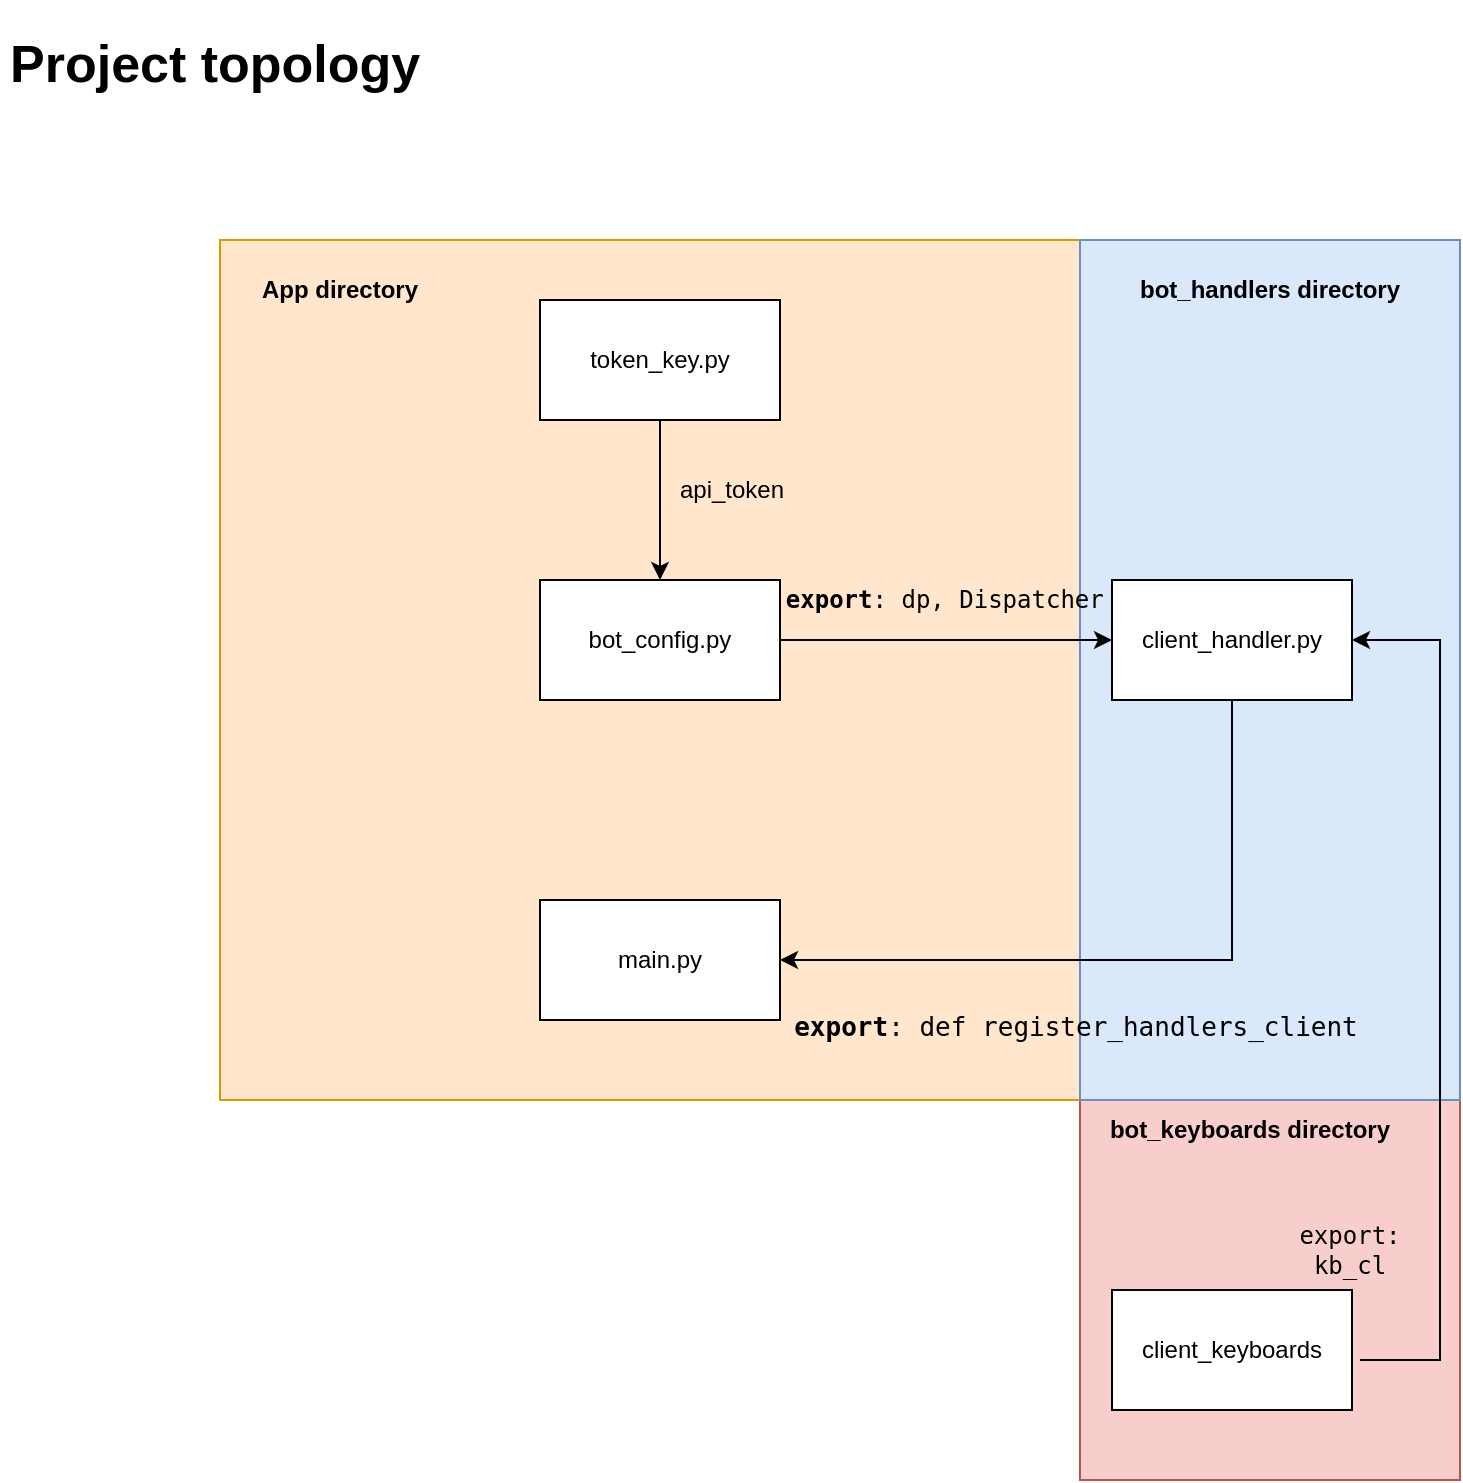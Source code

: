 <mxfile version="20.8.20" type="device" pages="2"><diagram id="xqX_B2Dt7TLDsERHjGDc" name="Topology"><mxGraphModel dx="1195" dy="630" grid="1" gridSize="10" guides="1" tooltips="1" connect="1" arrows="1" fold="1" page="1" pageScale="1" pageWidth="827" pageHeight="1169" math="0" shadow="0"><root><mxCell id="0"/><mxCell id="1" parent="0"/><mxCell id="aFtjL0zMwT7SSI4-uplQ-26" value="" style="whiteSpace=wrap;html=1;aspect=fixed;fillColor=#f8cecc;strokeColor=#b85450;" vertex="1" parent="1"><mxGeometry x="550" y="550" width="190" height="190" as="geometry"/></mxCell><mxCell id="aFtjL0zMwT7SSI4-uplQ-6" value="" style="whiteSpace=wrap;html=1;aspect=fixed;fillColor=#ffe6cc;strokeColor=#d79b00;" vertex="1" parent="1"><mxGeometry x="120" y="120" width="430" height="430" as="geometry"/></mxCell><mxCell id="aFtjL0zMwT7SSI4-uplQ-5" value="" style="rounded=0;whiteSpace=wrap;html=1;fillColor=#dae8fc;strokeColor=#6c8ebf;" vertex="1" parent="1"><mxGeometry x="550" y="120" width="190" height="430" as="geometry"/></mxCell><mxCell id="2YBj-5BJ0CMJ4OQg-bBG-1" value="main.py" style="rounded=0;whiteSpace=wrap;html=1;" parent="1" vertex="1"><mxGeometry x="280" y="450" width="120" height="60" as="geometry"/></mxCell><mxCell id="2YBj-5BJ0CMJ4OQg-bBG-2" value="bot_config.py" style="rounded=0;whiteSpace=wrap;html=1;" parent="1" vertex="1"><mxGeometry x="280" y="290" width="120" height="60" as="geometry"/></mxCell><mxCell id="2YBj-5BJ0CMJ4OQg-bBG-4" value="client_handler.py" style="rounded=0;whiteSpace=wrap;html=1;" parent="1" vertex="1"><mxGeometry x="566" y="290" width="120" height="60" as="geometry"/></mxCell><mxCell id="2YBj-5BJ0CMJ4OQg-bBG-5" value="" style="endArrow=classic;html=1;rounded=0;exitX=1;exitY=0.5;exitDx=0;exitDy=0;entryX=0;entryY=0.5;entryDx=0;entryDy=0;" parent="1" source="2YBj-5BJ0CMJ4OQg-bBG-2" target="2YBj-5BJ0CMJ4OQg-bBG-4" edge="1"><mxGeometry width="50" height="50" relative="1" as="geometry"><mxPoint x="316" y="490" as="sourcePoint"/><mxPoint x="366" y="440" as="targetPoint"/></mxGeometry></mxCell><mxCell id="2YBj-5BJ0CMJ4OQg-bBG-6" value="" style="endArrow=classic;html=1;rounded=0;exitX=0.5;exitY=1;exitDx=0;exitDy=0;entryX=1;entryY=0.5;entryDx=0;entryDy=0;" parent="1" source="2YBj-5BJ0CMJ4OQg-bBG-4" target="2YBj-5BJ0CMJ4OQg-bBG-1" edge="1"><mxGeometry width="50" height="50" relative="1" as="geometry"><mxPoint x="316" y="490" as="sourcePoint"/><mxPoint x="556" y="400" as="targetPoint"/><Array as="points"><mxPoint x="626" y="480"/></Array></mxGeometry></mxCell><mxCell id="2YBj-5BJ0CMJ4OQg-bBG-7" value="token_key.py" style="rounded=0;whiteSpace=wrap;html=1;" parent="1" vertex="1"><mxGeometry x="280" y="150" width="120" height="60" as="geometry"/></mxCell><mxCell id="2YBj-5BJ0CMJ4OQg-bBG-8" value="" style="endArrow=classic;html=1;rounded=0;exitX=0.5;exitY=1;exitDx=0;exitDy=0;entryX=0.5;entryY=0;entryDx=0;entryDy=0;" parent="1" source="2YBj-5BJ0CMJ4OQg-bBG-7" target="2YBj-5BJ0CMJ4OQg-bBG-2" edge="1"><mxGeometry width="50" height="50" relative="1" as="geometry"><mxPoint x="316" y="490" as="sourcePoint"/><mxPoint x="366" y="440" as="targetPoint"/><Array as="points"/></mxGeometry></mxCell><mxCell id="2YBj-5BJ0CMJ4OQg-bBG-9" value="api_token" style="text;html=1;strokeColor=none;fillColor=none;align=center;verticalAlign=middle;whiteSpace=wrap;rounded=0;" parent="1" vertex="1"><mxGeometry x="346" y="230" width="60" height="30" as="geometry"/></mxCell><mxCell id="2YBj-5BJ0CMJ4OQg-bBG-10" value="&lt;pre style=&quot;font-size: 13px; line-height: 30%;&quot;&gt;&lt;b&gt;export&lt;/b&gt;: def register_handlers_client&lt;/pre&gt;" style="text;html=1;strokeColor=none;fillColor=none;align=center;verticalAlign=middle;whiteSpace=wrap;rounded=0;" parent="1" vertex="1"><mxGeometry x="420" y="490" width="256" height="45" as="geometry"/></mxCell><mxCell id="2YBj-5BJ0CMJ4OQg-bBG-11" value="&lt;pre&gt;&lt;b&gt;export&lt;/b&gt;: &lt;span style=&quot;font-family: &amp;quot;JetBrains Mono&amp;quot;, monospace;&quot;&gt;dp&lt;/span&gt;&lt;span style=&quot;font-family: &amp;quot;JetBrains Mono&amp;quot;, monospace;&quot;&gt;, &lt;/span&gt;&lt;span style=&quot;font-family: &amp;quot;JetBrains Mono&amp;quot;, monospace;&quot;&gt;Dispatcher&lt;/span&gt;&amp;nbsp;&lt;/pre&gt;" style="text;html=1;strokeColor=none;fillColor=none;align=center;verticalAlign=middle;whiteSpace=wrap;rounded=0;" parent="1" vertex="1"><mxGeometry x="406" y="280" width="160" height="40" as="geometry"/></mxCell><mxCell id="2YBj-5BJ0CMJ4OQg-bBG-13" value="&lt;h1&gt;Project topology&lt;/h1&gt;&lt;p&gt;&lt;br&gt;&lt;/p&gt;" style="text;html=1;strokeColor=none;fillColor=none;spacing=5;spacingTop=-20;whiteSpace=wrap;overflow=hidden;rounded=0;fontSize=13;fontColor=#000000;" parent="1" vertex="1"><mxGeometry x="10" y="10" width="230" height="50" as="geometry"/></mxCell><mxCell id="aFtjL0zMwT7SSI4-uplQ-9" value="&lt;b&gt;App directory&lt;/b&gt;" style="text;html=1;strokeColor=none;fillColor=none;align=center;verticalAlign=middle;whiteSpace=wrap;rounded=0;" vertex="1" parent="1"><mxGeometry x="130" y="130" width="100" height="30" as="geometry"/></mxCell><mxCell id="aFtjL0zMwT7SSI4-uplQ-10" value="&lt;b&gt;bot_handlers directory&lt;/b&gt;" style="text;html=1;strokeColor=none;fillColor=none;align=center;verticalAlign=middle;whiteSpace=wrap;rounded=0;" vertex="1" parent="1"><mxGeometry x="560" y="130" width="170" height="30" as="geometry"/></mxCell><mxCell id="aFtjL0zMwT7SSI4-uplQ-11" value="" style="rounded=0;whiteSpace=wrap;html=1;" vertex="1" parent="1"><mxGeometry x="566" y="645" width="120" height="60" as="geometry"/></mxCell><mxCell id="aFtjL0zMwT7SSI4-uplQ-12" value="client_keyboards" style="text;html=1;strokeColor=none;fillColor=none;align=center;verticalAlign=middle;whiteSpace=wrap;rounded=0;" vertex="1" parent="1"><mxGeometry x="573" y="660" width="106" height="30" as="geometry"/></mxCell><mxCell id="aFtjL0zMwT7SSI4-uplQ-15" value="&lt;font face=&quot;monospace&quot;&gt;export: kb_cl&lt;/font&gt;" style="text;html=1;strokeColor=none;fillColor=none;align=center;verticalAlign=middle;whiteSpace=wrap;rounded=0;" vertex="1" parent="1"><mxGeometry x="640" y="610" width="90" height="30" as="geometry"/></mxCell><mxCell id="aFtjL0zMwT7SSI4-uplQ-25" value="" style="endArrow=classic;html=1;rounded=0;entryX=1;entryY=0.5;entryDx=0;entryDy=0;" edge="1" parent="1" target="2YBj-5BJ0CMJ4OQg-bBG-4"><mxGeometry width="50" height="50" relative="1" as="geometry"><mxPoint x="690" y="680" as="sourcePoint"/><mxPoint x="780" y="600" as="targetPoint"/><Array as="points"><mxPoint x="730" y="680"/><mxPoint x="730" y="490"/><mxPoint x="730" y="320"/></Array></mxGeometry></mxCell><mxCell id="aFtjL0zMwT7SSI4-uplQ-27" value="&lt;b&gt;bot_keyboards directory&lt;/b&gt;" style="text;html=1;strokeColor=none;fillColor=none;align=center;verticalAlign=middle;whiteSpace=wrap;rounded=0;" vertex="1" parent="1"><mxGeometry x="550" y="550" width="170" height="30" as="geometry"/></mxCell></root></mxGraphModel></diagram><diagram id="60POtA8SJ59HUaFp99t5" name="Database"><mxGraphModel dx="1434" dy="756" grid="1" gridSize="10" guides="1" tooltips="1" connect="1" arrows="1" fold="1" page="1" pageScale="1" pageWidth="827" pageHeight="1169" math="0" shadow="0"><root><mxCell id="0"/><mxCell id="1" parent="0"/><mxCell id="hcIKEjxQjk6w-iQ8DrG5-4" value="users" style="swimlane;fontStyle=0;childLayout=stackLayout;horizontal=1;startSize=30;horizontalStack=0;resizeParent=1;resizeParentMax=0;resizeLast=0;collapsible=1;marginBottom=0;whiteSpace=wrap;html=1;" vertex="1" parent="1"><mxGeometry x="339" y="210" width="150" height="150" as="geometry"/></mxCell><mxCell id="hcIKEjxQjk6w-iQ8DrG5-5" value="user_id" style="text;strokeColor=none;fillColor=none;align=left;verticalAlign=middle;spacingLeft=4;spacingRight=4;overflow=hidden;points=[[0,0.5],[1,0.5]];portConstraint=eastwest;rotatable=0;whiteSpace=wrap;html=1;" vertex="1" parent="hcIKEjxQjk6w-iQ8DrG5-4"><mxGeometry y="30" width="150" height="30" as="geometry"/></mxCell><mxCell id="hcIKEjxQjk6w-iQ8DrG5-6" value="First_name" style="text;strokeColor=none;fillColor=none;align=left;verticalAlign=middle;spacingLeft=4;spacingRight=4;overflow=hidden;points=[[0,0.5],[1,0.5]];portConstraint=eastwest;rotatable=0;whiteSpace=wrap;html=1;" vertex="1" parent="hcIKEjxQjk6w-iQ8DrG5-4"><mxGeometry y="60" width="150" height="30" as="geometry"/></mxCell><mxCell id="hcIKEjxQjk6w-iQ8DrG5-7" value="Last_name" style="text;strokeColor=none;fillColor=none;align=left;verticalAlign=middle;spacingLeft=4;spacingRight=4;overflow=hidden;points=[[0,0.5],[1,0.5]];portConstraint=eastwest;rotatable=0;whiteSpace=wrap;html=1;" vertex="1" parent="hcIKEjxQjk6w-iQ8DrG5-4"><mxGeometry y="90" width="150" height="30" as="geometry"/></mxCell><mxCell id="hcIKEjxQjk6w-iQ8DrG5-9" value="Phone_numeber" style="text;strokeColor=none;fillColor=none;align=left;verticalAlign=middle;spacingLeft=4;spacingRight=4;overflow=hidden;points=[[0,0.5],[1,0.5]];portConstraint=eastwest;rotatable=0;whiteSpace=wrap;html=1;" vertex="1" parent="hcIKEjxQjk6w-iQ8DrG5-4"><mxGeometry y="120" width="150" height="30" as="geometry"/></mxCell><mxCell id="k17-0xsX6qr1rOLUqfBm-1" value="" style="shape=cylinder3;whiteSpace=wrap;html=1;boundedLbl=1;backgroundOutline=1;size=15;" vertex="1" parent="1"><mxGeometry x="170" width="60" height="80" as="geometry"/></mxCell><mxCell id="k17-0xsX6qr1rOLUqfBm-3" value="&lt;h1&gt;Database&lt;/h1&gt;" style="text;html=1;strokeColor=none;fillColor=none;spacing=5;spacingTop=-20;whiteSpace=wrap;overflow=hidden;rounded=0;" vertex="1" parent="1"><mxGeometry x="30" y="20" width="120" height="40" as="geometry"/></mxCell></root></mxGraphModel></diagram></mxfile>